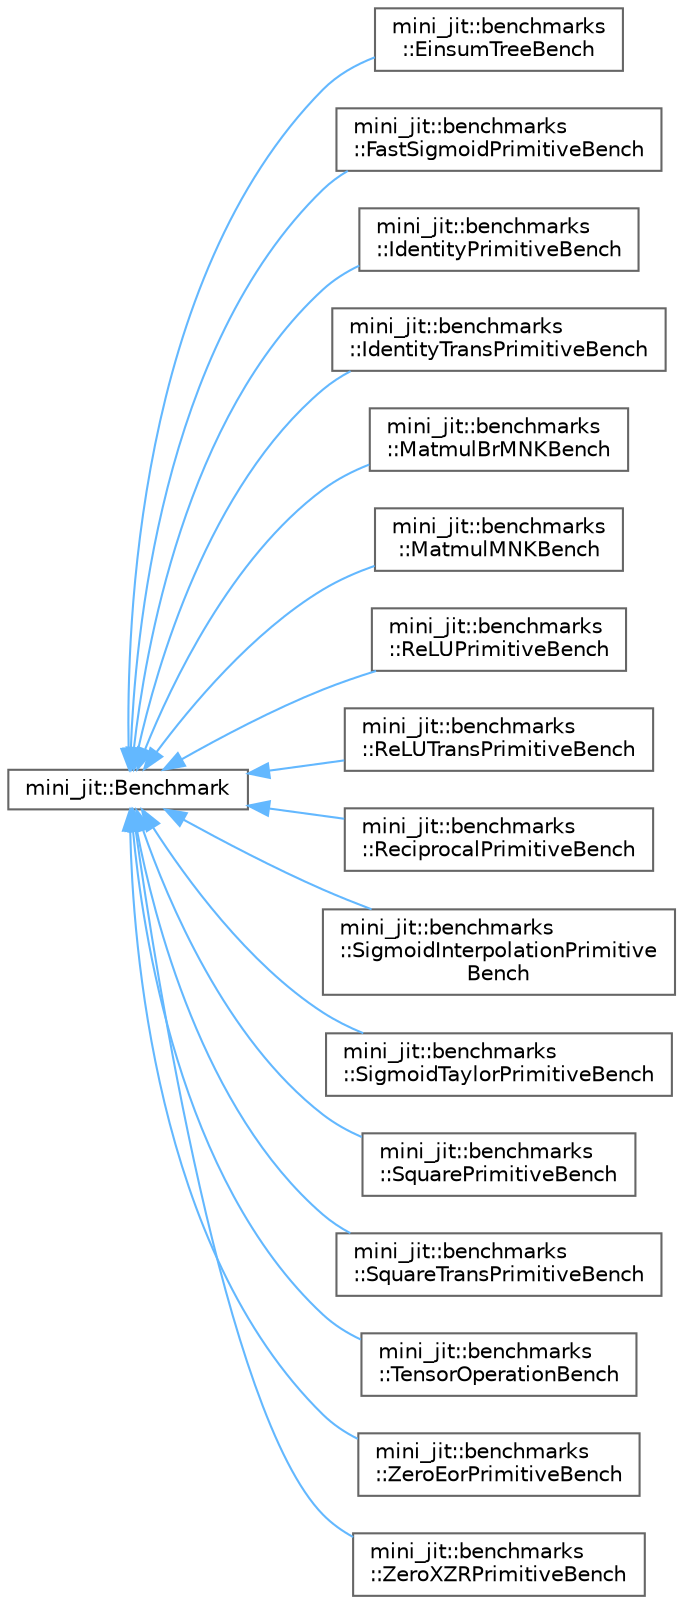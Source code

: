 digraph "Graphical Class Hierarchy"
{
 // LATEX_PDF_SIZE
  bgcolor="transparent";
  edge [fontname=Helvetica,fontsize=10,labelfontname=Helvetica,labelfontsize=10];
  node [fontname=Helvetica,fontsize=10,shape=box,height=0.2,width=0.4];
  rankdir="LR";
  Node0 [id="Node000000",label="mini_jit::Benchmark",height=0.2,width=0.4,color="grey40", fillcolor="white", style="filled",URL="$classmini__jit_1_1Benchmark.html",tooltip=" "];
  Node0 -> Node1 [id="edge1_Node000000_Node000001",dir="back",color="steelblue1",style="solid",tooltip=" "];
  Node1 [id="Node000001",label="mini_jit::benchmarks\l::EinsumTreeBench",height=0.2,width=0.4,color="grey40", fillcolor="white", style="filled",URL="$classmini__jit_1_1benchmarks_1_1EinsumTreeBench.html",tooltip=" "];
  Node0 -> Node2 [id="edge2_Node000000_Node000002",dir="back",color="steelblue1",style="solid",tooltip=" "];
  Node2 [id="Node000002",label="mini_jit::benchmarks\l::FastSigmoidPrimitiveBench",height=0.2,width=0.4,color="grey40", fillcolor="white", style="filled",URL="$classmini__jit_1_1benchmarks_1_1FastSigmoidPrimitiveBench.html",tooltip=" "];
  Node0 -> Node3 [id="edge3_Node000000_Node000003",dir="back",color="steelblue1",style="solid",tooltip=" "];
  Node3 [id="Node000003",label="mini_jit::benchmarks\l::IdentityPrimitiveBench",height=0.2,width=0.4,color="grey40", fillcolor="white", style="filled",URL="$classmini__jit_1_1benchmarks_1_1IdentityPrimitiveBench.html",tooltip=" "];
  Node0 -> Node4 [id="edge4_Node000000_Node000004",dir="back",color="steelblue1",style="solid",tooltip=" "];
  Node4 [id="Node000004",label="mini_jit::benchmarks\l::IdentityTransPrimitiveBench",height=0.2,width=0.4,color="grey40", fillcolor="white", style="filled",URL="$classmini__jit_1_1benchmarks_1_1IdentityTransPrimitiveBench.html",tooltip=" "];
  Node0 -> Node5 [id="edge5_Node000000_Node000005",dir="back",color="steelblue1",style="solid",tooltip=" "];
  Node5 [id="Node000005",label="mini_jit::benchmarks\l::MatmulBrMNKBench",height=0.2,width=0.4,color="grey40", fillcolor="white", style="filled",URL="$classmini__jit_1_1benchmarks_1_1MatmulBrMNKBench.html",tooltip="Benchmark for matrix multiplication using BRGEMM."];
  Node0 -> Node6 [id="edge6_Node000000_Node000006",dir="back",color="steelblue1",style="solid",tooltip=" "];
  Node6 [id="Node000006",label="mini_jit::benchmarks\l::MatmulMNKBench",height=0.2,width=0.4,color="grey40", fillcolor="white", style="filled",URL="$classmini__jit_1_1benchmarks_1_1MatmulMNKBench.html",tooltip=" "];
  Node0 -> Node7 [id="edge7_Node000000_Node000007",dir="back",color="steelblue1",style="solid",tooltip=" "];
  Node7 [id="Node000007",label="mini_jit::benchmarks\l::ReLUPrimitiveBench",height=0.2,width=0.4,color="grey40", fillcolor="white", style="filled",URL="$classmini__jit_1_1benchmarks_1_1ReLUPrimitiveBench.html",tooltip=" "];
  Node0 -> Node8 [id="edge8_Node000000_Node000008",dir="back",color="steelblue1",style="solid",tooltip=" "];
  Node8 [id="Node000008",label="mini_jit::benchmarks\l::ReLUTransPrimitiveBench",height=0.2,width=0.4,color="grey40", fillcolor="white", style="filled",URL="$classmini__jit_1_1benchmarks_1_1ReLUTransPrimitiveBench.html",tooltip=" "];
  Node0 -> Node9 [id="edge9_Node000000_Node000009",dir="back",color="steelblue1",style="solid",tooltip=" "];
  Node9 [id="Node000009",label="mini_jit::benchmarks\l::ReciprocalPrimitiveBench",height=0.2,width=0.4,color="grey40", fillcolor="white", style="filled",URL="$classmini__jit_1_1benchmarks_1_1ReciprocalPrimitiveBench.html",tooltip=" "];
  Node0 -> Node10 [id="edge10_Node000000_Node000010",dir="back",color="steelblue1",style="solid",tooltip=" "];
  Node10 [id="Node000010",label="mini_jit::benchmarks\l::SigmoidInterpolationPrimitive\lBench",height=0.2,width=0.4,color="grey40", fillcolor="white", style="filled",URL="$classmini__jit_1_1benchmarks_1_1SigmoidInterpolationPrimitiveBench.html",tooltip=" "];
  Node0 -> Node11 [id="edge11_Node000000_Node000011",dir="back",color="steelblue1",style="solid",tooltip=" "];
  Node11 [id="Node000011",label="mini_jit::benchmarks\l::SigmoidTaylorPrimitiveBench",height=0.2,width=0.4,color="grey40", fillcolor="white", style="filled",URL="$classmini__jit_1_1benchmarks_1_1SigmoidTaylorPrimitiveBench.html",tooltip=" "];
  Node0 -> Node12 [id="edge12_Node000000_Node000012",dir="back",color="steelblue1",style="solid",tooltip=" "];
  Node12 [id="Node000012",label="mini_jit::benchmarks\l::SquarePrimitiveBench",height=0.2,width=0.4,color="grey40", fillcolor="white", style="filled",URL="$classmini__jit_1_1benchmarks_1_1SquarePrimitiveBench.html",tooltip=" "];
  Node0 -> Node13 [id="edge13_Node000000_Node000013",dir="back",color="steelblue1",style="solid",tooltip=" "];
  Node13 [id="Node000013",label="mini_jit::benchmarks\l::SquareTransPrimitiveBench",height=0.2,width=0.4,color="grey40", fillcolor="white", style="filled",URL="$classmini__jit_1_1benchmarks_1_1SquareTransPrimitiveBench.html",tooltip=" "];
  Node0 -> Node14 [id="edge14_Node000000_Node000014",dir="back",color="steelblue1",style="solid",tooltip=" "];
  Node14 [id="Node000014",label="mini_jit::benchmarks\l::TensorOperationBench",height=0.2,width=0.4,color="grey40", fillcolor="white", style="filled",URL="$classmini__jit_1_1benchmarks_1_1TensorOperationBench.html",tooltip=" "];
  Node0 -> Node15 [id="edge15_Node000000_Node000015",dir="back",color="steelblue1",style="solid",tooltip=" "];
  Node15 [id="Node000015",label="mini_jit::benchmarks\l::ZeroEorPrimitiveBench",height=0.2,width=0.4,color="grey40", fillcolor="white", style="filled",URL="$classmini__jit_1_1benchmarks_1_1ZeroEorPrimitiveBench.html",tooltip=" "];
  Node0 -> Node16 [id="edge16_Node000000_Node000016",dir="back",color="steelblue1",style="solid",tooltip=" "];
  Node16 [id="Node000016",label="mini_jit::benchmarks\l::ZeroXZRPrimitiveBench",height=0.2,width=0.4,color="grey40", fillcolor="white", style="filled",URL="$classmini__jit_1_1benchmarks_1_1ZeroXZRPrimitiveBench.html",tooltip=" "];
}
